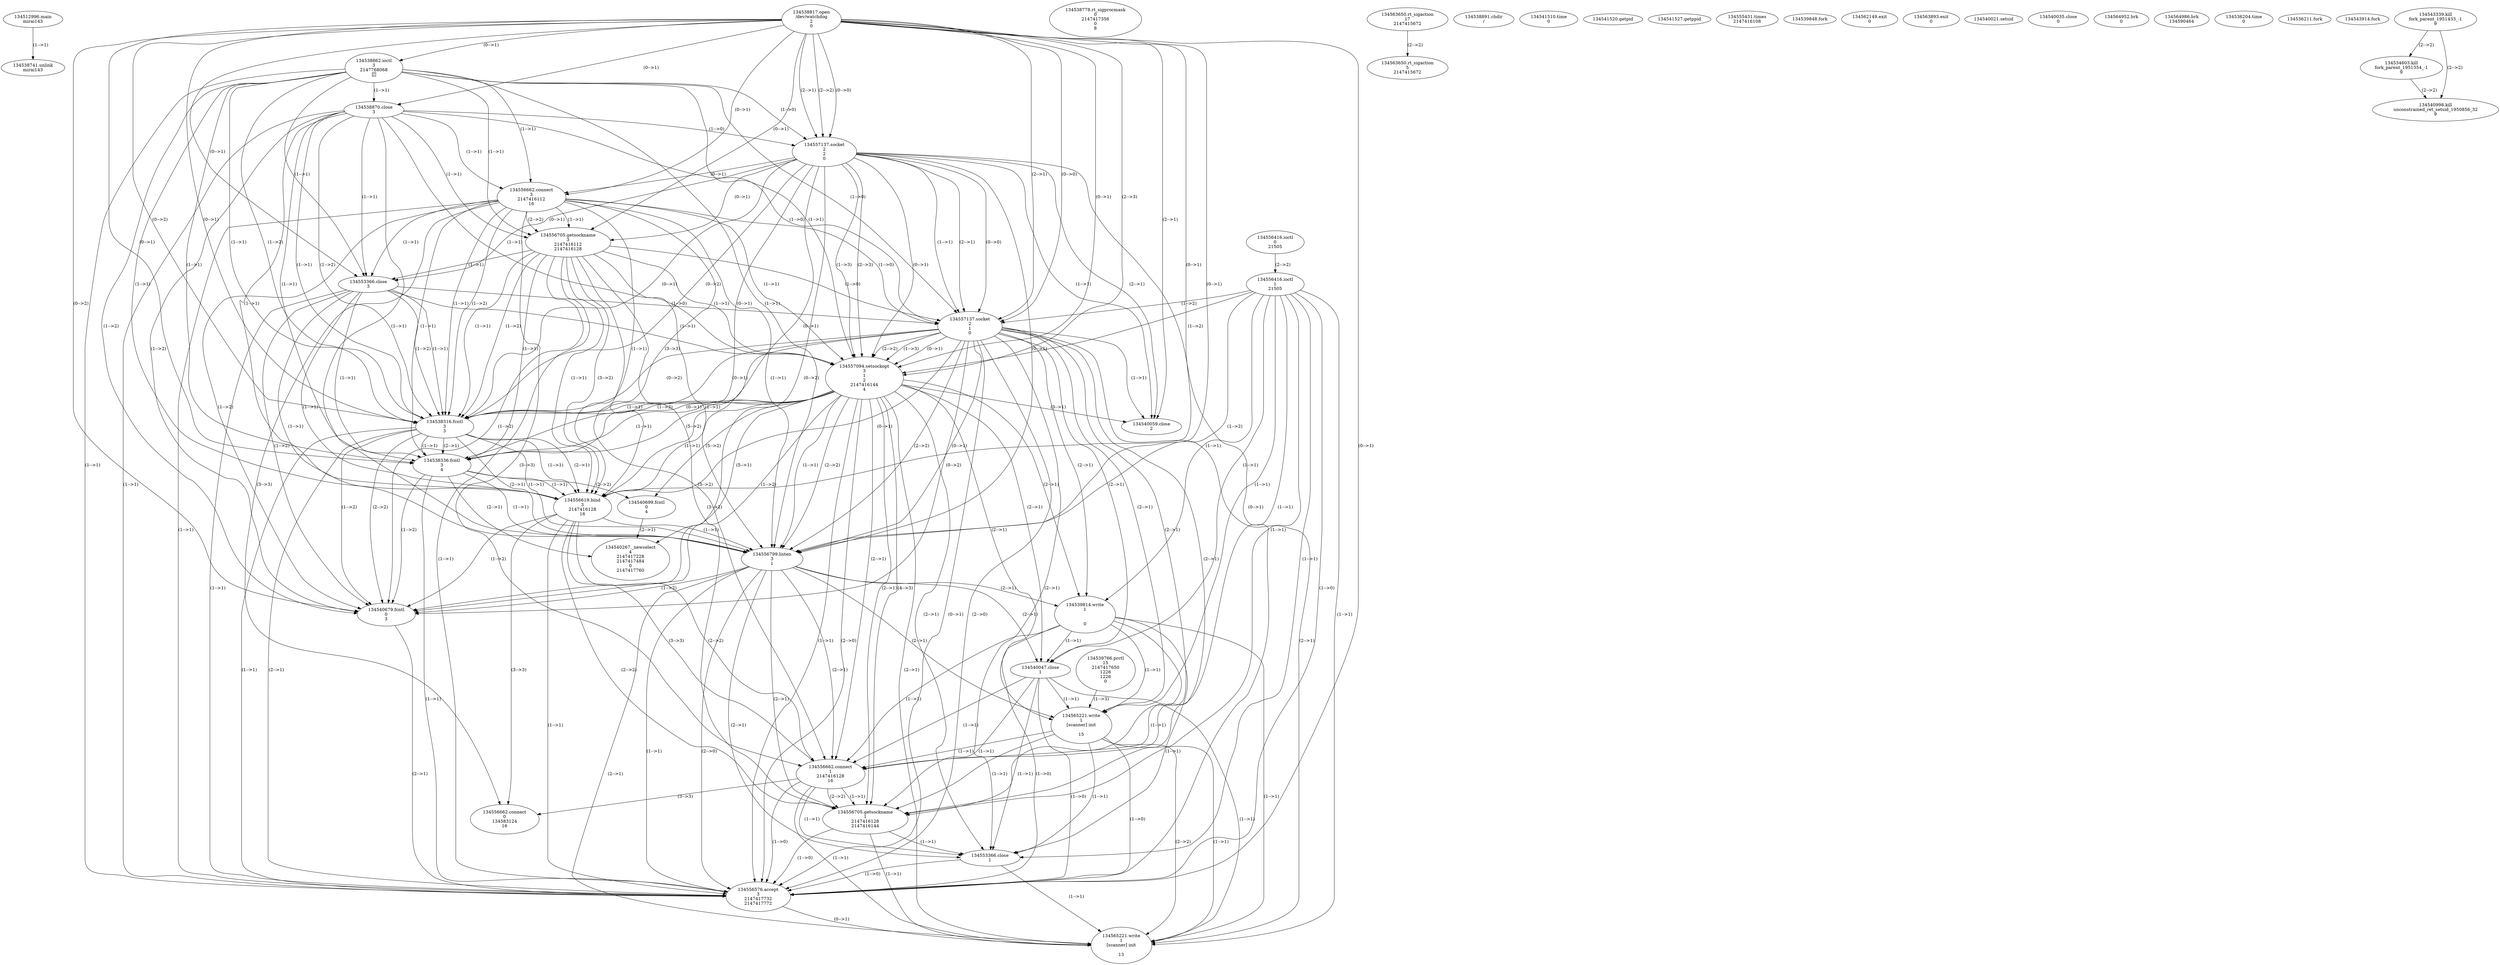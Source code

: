 // Global SCDG with merge call
digraph {
	0 [label="134512996.main
mirai143"]
	1 [label="134556416.ioctl
0
21505
"]
	2 [label="134556416.ioctl
1
21505
"]
	1 -> 2 [label="(2-->2)"]
	3 [label="134538741.unlink
mirai143"]
	0 -> 3 [label="(1-->1)"]
	4 [label="134538778.rt_sigprocmask
0
2147417356
0
8"]
	5 [label="134563650.rt_sigaction
17
2147415672"]
	6 [label="134563650.rt_sigaction
5
2147415672"]
	5 -> 6 [label="(2-->2)"]
	7 [label="134538817.open
/dev/watchdog
2
0"]
	8 [label="134538862.ioctl
3
2147768068
"]
	7 -> 8 [label="(0-->1)"]
	9 [label="134538870.close
3"]
	7 -> 9 [label="(0-->1)"]
	8 -> 9 [label="(1-->1)"]
	10 [label="134538891.chdir
/"]
	11 [label="134557137.socket
2
2
0"]
	7 -> 11 [label="(2-->1)"]
	7 -> 11 [label="(2-->2)"]
	7 -> 11 [label="(0-->0)"]
	8 -> 11 [label="(1-->0)"]
	9 -> 11 [label="(1-->0)"]
	12 [label="134556662.connect
3
2147416112
16"]
	7 -> 12 [label="(0-->1)"]
	8 -> 12 [label="(1-->1)"]
	9 -> 12 [label="(1-->1)"]
	11 -> 12 [label="(0-->1)"]
	13 [label="134556705.getsockname
3
2147416112
2147416128"]
	7 -> 13 [label="(0-->1)"]
	8 -> 13 [label="(1-->1)"]
	9 -> 13 [label="(1-->1)"]
	11 -> 13 [label="(0-->1)"]
	12 -> 13 [label="(1-->1)"]
	12 -> 13 [label="(2-->2)"]
	14 [label="134553366.close
3"]
	7 -> 14 [label="(0-->1)"]
	8 -> 14 [label="(1-->1)"]
	9 -> 14 [label="(1-->1)"]
	11 -> 14 [label="(0-->1)"]
	12 -> 14 [label="(1-->1)"]
	13 -> 14 [label="(1-->1)"]
	15 [label="134557137.socket
2
1
0"]
	7 -> 15 [label="(2-->1)"]
	11 -> 15 [label="(1-->1)"]
	11 -> 15 [label="(2-->1)"]
	2 -> 15 [label="(1-->2)"]
	7 -> 15 [label="(0-->0)"]
	8 -> 15 [label="(1-->0)"]
	9 -> 15 [label="(1-->0)"]
	11 -> 15 [label="(0-->0)"]
	12 -> 15 [label="(1-->0)"]
	13 -> 15 [label="(1-->0)"]
	14 -> 15 [label="(1-->0)"]
	16 [label="134557094.setsockopt
3
1
2
2147416144
4"]
	7 -> 16 [label="(0-->1)"]
	8 -> 16 [label="(1-->1)"]
	9 -> 16 [label="(1-->1)"]
	11 -> 16 [label="(0-->1)"]
	12 -> 16 [label="(1-->1)"]
	13 -> 16 [label="(1-->1)"]
	14 -> 16 [label="(1-->1)"]
	15 -> 16 [label="(0-->1)"]
	2 -> 16 [label="(1-->2)"]
	15 -> 16 [label="(2-->2)"]
	7 -> 16 [label="(2-->3)"]
	11 -> 16 [label="(1-->3)"]
	11 -> 16 [label="(2-->3)"]
	15 -> 16 [label="(1-->3)"]
	17 [label="134538316.fcntl
3
3"]
	7 -> 17 [label="(0-->1)"]
	8 -> 17 [label="(1-->1)"]
	9 -> 17 [label="(1-->1)"]
	11 -> 17 [label="(0-->1)"]
	12 -> 17 [label="(1-->1)"]
	13 -> 17 [label="(1-->1)"]
	14 -> 17 [label="(1-->1)"]
	15 -> 17 [label="(0-->1)"]
	16 -> 17 [label="(1-->1)"]
	7 -> 17 [label="(0-->2)"]
	8 -> 17 [label="(1-->2)"]
	9 -> 17 [label="(1-->2)"]
	11 -> 17 [label="(0-->2)"]
	12 -> 17 [label="(1-->2)"]
	13 -> 17 [label="(1-->2)"]
	14 -> 17 [label="(1-->2)"]
	15 -> 17 [label="(0-->2)"]
	16 -> 17 [label="(1-->2)"]
	18 [label="134538336.fcntl
3
4"]
	7 -> 18 [label="(0-->1)"]
	8 -> 18 [label="(1-->1)"]
	9 -> 18 [label="(1-->1)"]
	11 -> 18 [label="(0-->1)"]
	12 -> 18 [label="(1-->1)"]
	13 -> 18 [label="(1-->1)"]
	14 -> 18 [label="(1-->1)"]
	15 -> 18 [label="(0-->1)"]
	16 -> 18 [label="(1-->1)"]
	17 -> 18 [label="(1-->1)"]
	17 -> 18 [label="(2-->1)"]
	16 -> 18 [label="(5-->2)"]
	19 [label="134556619.bind
3
2147416128
16"]
	7 -> 19 [label="(0-->1)"]
	8 -> 19 [label="(1-->1)"]
	9 -> 19 [label="(1-->1)"]
	11 -> 19 [label="(0-->1)"]
	12 -> 19 [label="(1-->1)"]
	13 -> 19 [label="(1-->1)"]
	14 -> 19 [label="(1-->1)"]
	15 -> 19 [label="(0-->1)"]
	16 -> 19 [label="(1-->1)"]
	17 -> 19 [label="(1-->1)"]
	17 -> 19 [label="(2-->1)"]
	18 -> 19 [label="(1-->1)"]
	13 -> 19 [label="(3-->2)"]
	12 -> 19 [label="(3-->3)"]
	20 [label="134556799.listen
3
1"]
	7 -> 20 [label="(0-->1)"]
	8 -> 20 [label="(1-->1)"]
	9 -> 20 [label="(1-->1)"]
	11 -> 20 [label="(0-->1)"]
	12 -> 20 [label="(1-->1)"]
	13 -> 20 [label="(1-->1)"]
	14 -> 20 [label="(1-->1)"]
	15 -> 20 [label="(0-->1)"]
	16 -> 20 [label="(1-->1)"]
	17 -> 20 [label="(1-->1)"]
	17 -> 20 [label="(2-->1)"]
	18 -> 20 [label="(1-->1)"]
	19 -> 20 [label="(1-->1)"]
	2 -> 20 [label="(1-->2)"]
	15 -> 20 [label="(2-->2)"]
	16 -> 20 [label="(2-->2)"]
	21 [label="134541510.time
0"]
	22 [label="134541520.getpid
"]
	23 [label="134541527.getppid
"]
	24 [label="134555431.times
2147416108"]
	25 [label="134539766.prctl
15
2147417650
1226
1226
0"]
	26 [label="134539814.write
1


0"]
	2 -> 26 [label="(1-->1)"]
	15 -> 26 [label="(2-->1)"]
	16 -> 26 [label="(2-->1)"]
	20 -> 26 [label="(2-->1)"]
	27 [label="134539848.fork
"]
	28 [label="134562149.exit
0"]
	29 [label="134563893.exit
0"]
	30 [label="134540021.setsid
"]
	31 [label="134540035.close
0"]
	32 [label="134540047.close
1"]
	2 -> 32 [label="(1-->1)"]
	15 -> 32 [label="(2-->1)"]
	16 -> 32 [label="(2-->1)"]
	20 -> 32 [label="(2-->1)"]
	26 -> 32 [label="(1-->1)"]
	33 [label="134540059.close
2"]
	7 -> 33 [label="(2-->1)"]
	11 -> 33 [label="(1-->1)"]
	11 -> 33 [label="(2-->1)"]
	15 -> 33 [label="(1-->1)"]
	16 -> 33 [label="(3-->1)"]
	34 [label="134564952.brk
0"]
	35 [label="134564986.brk
134590464"]
	36 [label="134536204.time
0"]
	37 [label="134536211.fork
"]
	38 [label="134565221.write
1
[scanner] init

15"]
	2 -> 38 [label="(1-->1)"]
	15 -> 38 [label="(2-->1)"]
	16 -> 38 [label="(2-->1)"]
	20 -> 38 [label="(2-->1)"]
	26 -> 38 [label="(1-->1)"]
	32 -> 38 [label="(1-->1)"]
	25 -> 38 [label="(1-->3)"]
	39 [label="134543914.fork
"]
	40 [label="134540679.fcntl
0
3"]
	7 -> 40 [label="(0-->2)"]
	8 -> 40 [label="(1-->2)"]
	9 -> 40 [label="(1-->2)"]
	11 -> 40 [label="(0-->2)"]
	12 -> 40 [label="(1-->2)"]
	13 -> 40 [label="(1-->2)"]
	14 -> 40 [label="(1-->2)"]
	15 -> 40 [label="(0-->2)"]
	16 -> 40 [label="(1-->2)"]
	17 -> 40 [label="(1-->2)"]
	17 -> 40 [label="(2-->2)"]
	18 -> 40 [label="(1-->2)"]
	19 -> 40 [label="(1-->2)"]
	20 -> 40 [label="(1-->2)"]
	41 [label="134540699.fcntl
0
4"]
	16 -> 41 [label="(5-->2)"]
	18 -> 41 [label="(2-->2)"]
	42 [label="134556662.connect
1
2147416128
16"]
	2 -> 42 [label="(1-->1)"]
	15 -> 42 [label="(2-->1)"]
	16 -> 42 [label="(2-->1)"]
	20 -> 42 [label="(2-->1)"]
	26 -> 42 [label="(1-->1)"]
	32 -> 42 [label="(1-->1)"]
	38 -> 42 [label="(1-->1)"]
	13 -> 42 [label="(3-->2)"]
	19 -> 42 [label="(2-->2)"]
	12 -> 42 [label="(3-->3)"]
	19 -> 42 [label="(3-->3)"]
	43 [label="134556705.getsockname
1
2147416128
2147416144"]
	2 -> 43 [label="(1-->1)"]
	15 -> 43 [label="(2-->1)"]
	16 -> 43 [label="(2-->1)"]
	20 -> 43 [label="(2-->1)"]
	26 -> 43 [label="(1-->1)"]
	32 -> 43 [label="(1-->1)"]
	38 -> 43 [label="(1-->1)"]
	42 -> 43 [label="(1-->1)"]
	13 -> 43 [label="(3-->2)"]
	19 -> 43 [label="(2-->2)"]
	42 -> 43 [label="(2-->2)"]
	16 -> 43 [label="(4-->3)"]
	44 [label="134553366.close
1"]
	2 -> 44 [label="(1-->1)"]
	15 -> 44 [label="(2-->1)"]
	16 -> 44 [label="(2-->1)"]
	20 -> 44 [label="(2-->1)"]
	26 -> 44 [label="(1-->1)"]
	32 -> 44 [label="(1-->1)"]
	38 -> 44 [label="(1-->1)"]
	42 -> 44 [label="(1-->1)"]
	43 -> 44 [label="(1-->1)"]
	45 [label="134556662.connect
0
134583124
16"]
	12 -> 45 [label="(3-->3)"]
	19 -> 45 [label="(3-->3)"]
	42 -> 45 [label="(3-->3)"]
	46 [label="134540267._newselect
4
2147417228
2147417484
0
2147417760"]
	16 -> 46 [label="(5-->1)"]
	18 -> 46 [label="(2-->1)"]
	41 -> 46 [label="(2-->1)"]
	47 [label="134556576.accept
3
2147417732
2147417772"]
	7 -> 47 [label="(0-->1)"]
	8 -> 47 [label="(1-->1)"]
	9 -> 47 [label="(1-->1)"]
	11 -> 47 [label="(0-->1)"]
	12 -> 47 [label="(1-->1)"]
	13 -> 47 [label="(1-->1)"]
	14 -> 47 [label="(1-->1)"]
	15 -> 47 [label="(0-->1)"]
	16 -> 47 [label="(1-->1)"]
	17 -> 47 [label="(1-->1)"]
	17 -> 47 [label="(2-->1)"]
	18 -> 47 [label="(1-->1)"]
	19 -> 47 [label="(1-->1)"]
	20 -> 47 [label="(1-->1)"]
	40 -> 47 [label="(2-->1)"]
	2 -> 47 [label="(1-->0)"]
	15 -> 47 [label="(2-->0)"]
	16 -> 47 [label="(2-->0)"]
	20 -> 47 [label="(2-->0)"]
	26 -> 47 [label="(1-->0)"]
	32 -> 47 [label="(1-->0)"]
	38 -> 47 [label="(1-->0)"]
	42 -> 47 [label="(1-->0)"]
	43 -> 47 [label="(1-->0)"]
	44 -> 47 [label="(1-->0)"]
	48 [label="134543339.kill
fork_parent_1951433_-1
9"]
	49 [label="134534603.kill
fork_parent_1951354_-1
9"]
	48 -> 49 [label="(2-->2)"]
	50 [label="134540998.kill
unconstrained_ret_setsid_1950856_32
9"]
	48 -> 50 [label="(2-->2)"]
	49 -> 50 [label="(2-->2)"]
	51 [label="134565221.write
1
[scanner] init

13"]
	2 -> 51 [label="(1-->1)"]
	15 -> 51 [label="(2-->1)"]
	16 -> 51 [label="(2-->1)"]
	20 -> 51 [label="(2-->1)"]
	26 -> 51 [label="(1-->1)"]
	32 -> 51 [label="(1-->1)"]
	38 -> 51 [label="(1-->1)"]
	42 -> 51 [label="(1-->1)"]
	43 -> 51 [label="(1-->1)"]
	44 -> 51 [label="(1-->1)"]
	47 -> 51 [label="(0-->1)"]
	38 -> 51 [label="(2-->2)"]
}
